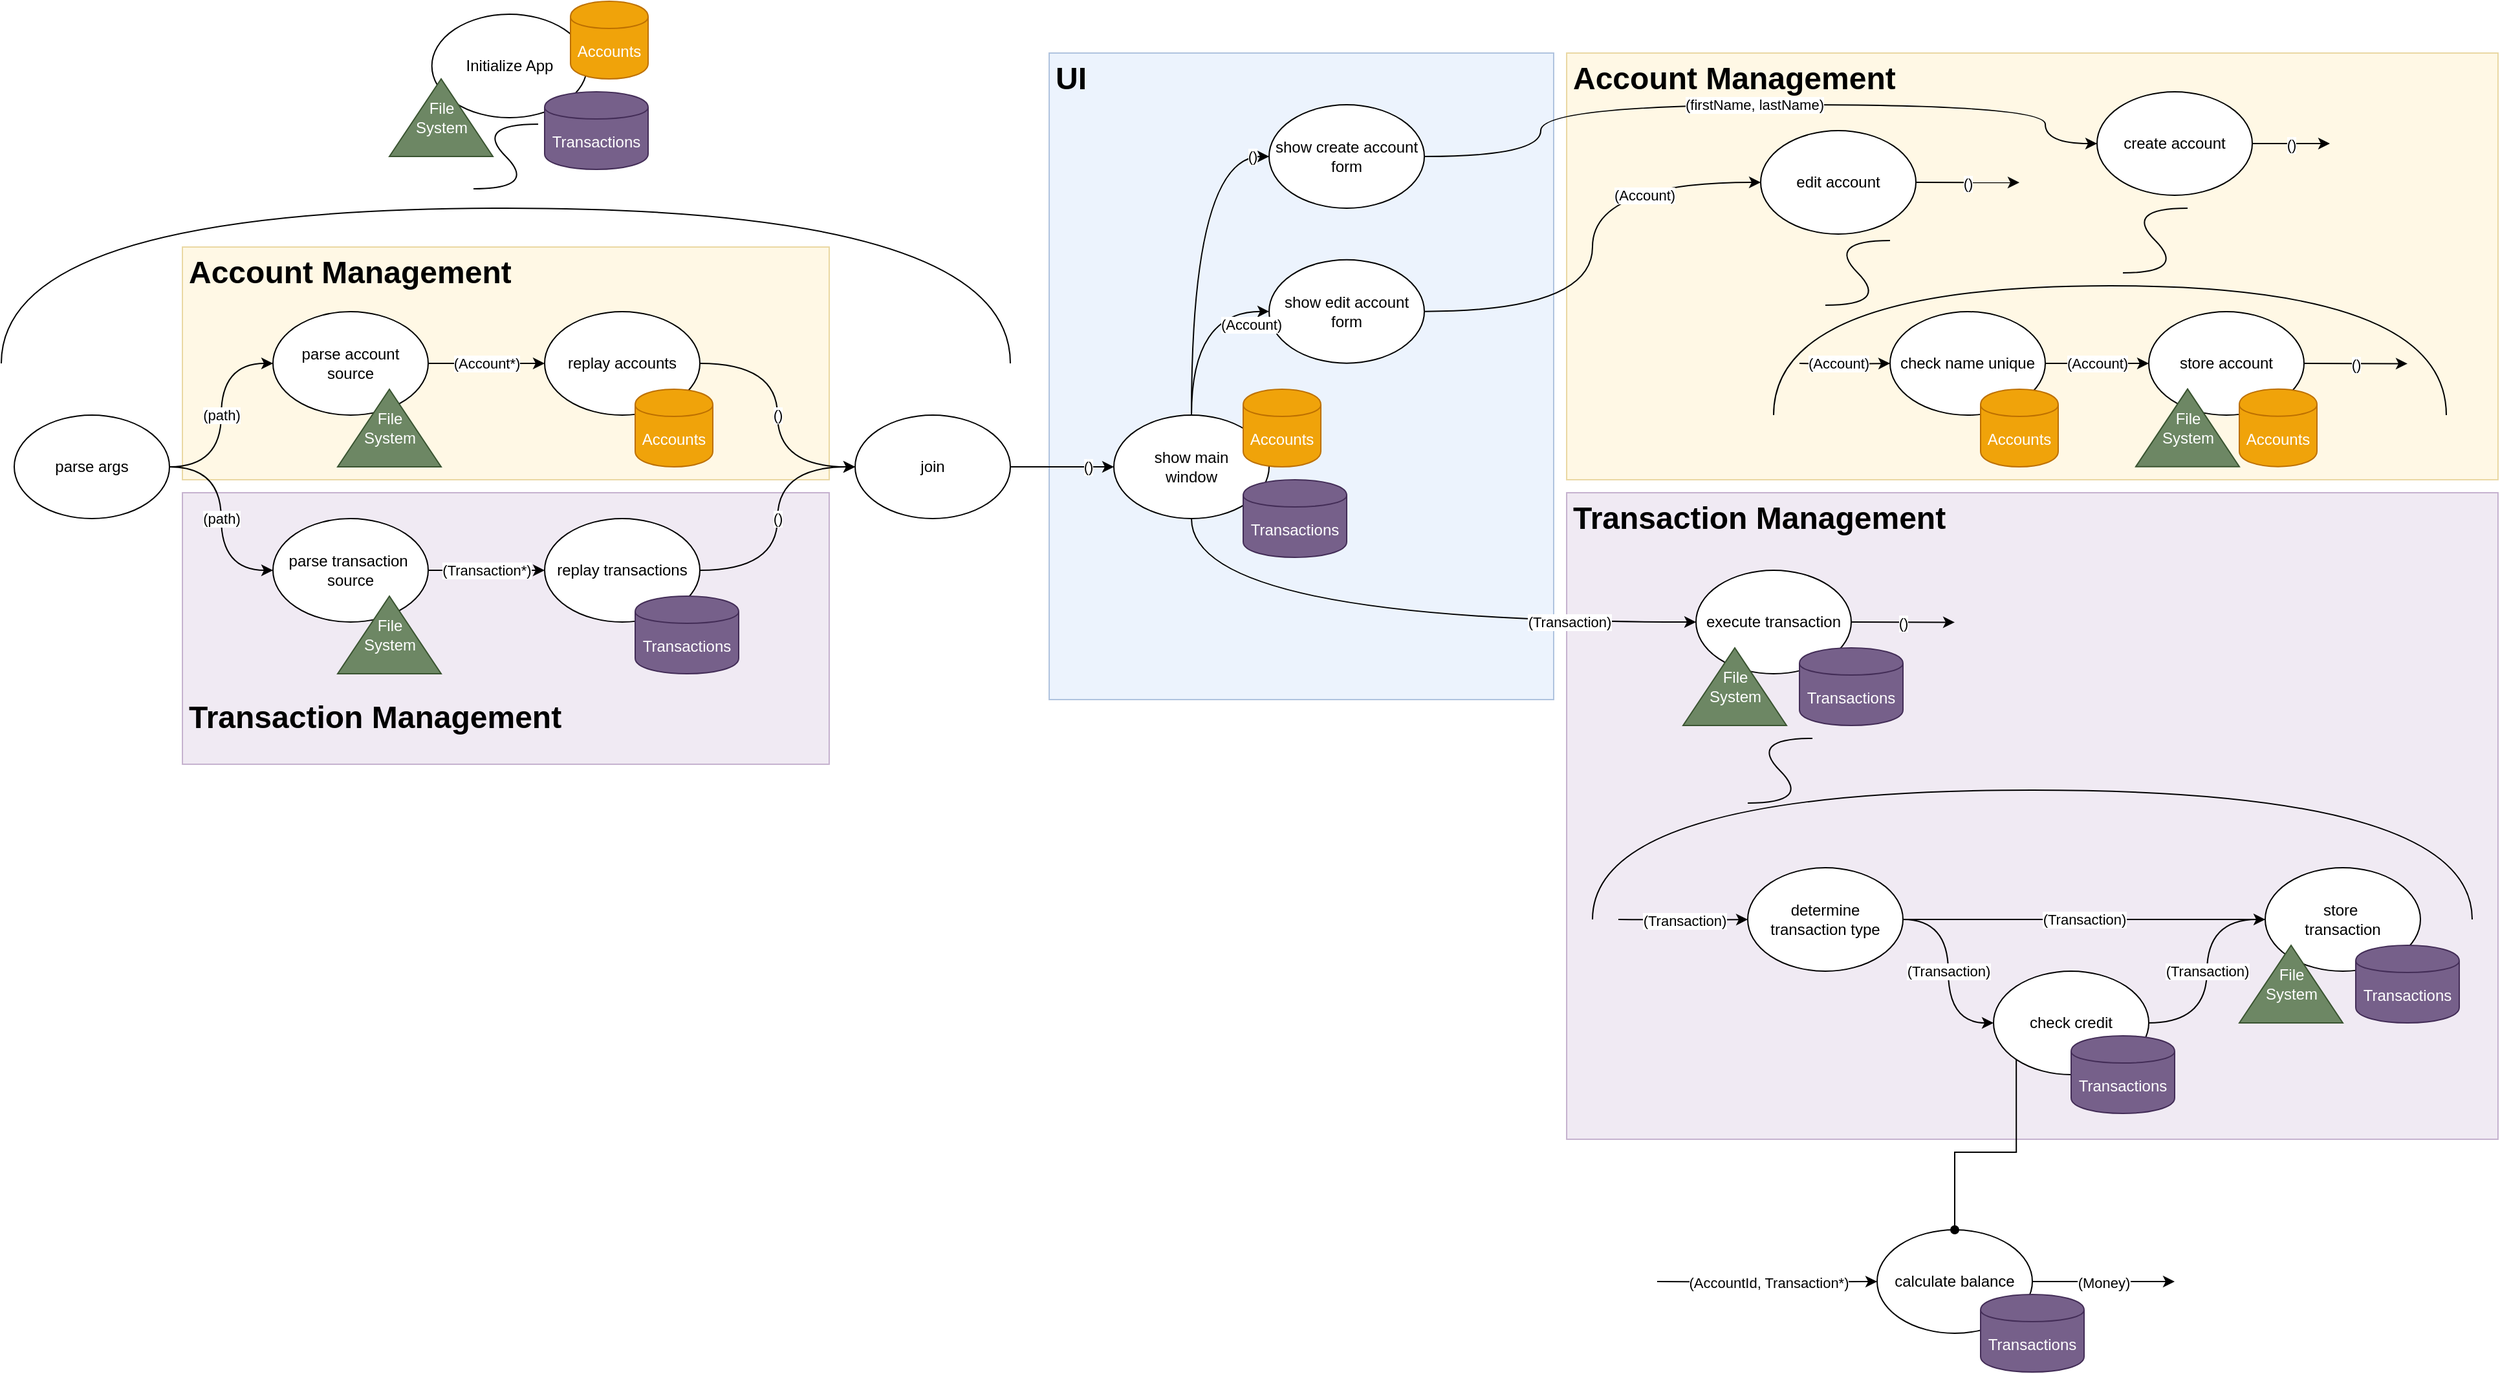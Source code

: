 <mxfile version="12.6.5" type="device"><diagram id="UuFMKqOc_4GAJXFM7MN-" name="Page-1"><mxGraphModel dx="1718" dy="2146" grid="1" gridSize="10" guides="1" tooltips="1" connect="1" arrows="1" fold="1" page="1" pageScale="1" pageWidth="827" pageHeight="1169" math="0" shadow="0"><root><mxCell id="0"/><mxCell id="1" parent="0"/><mxCell id="9YYySCrU0qCCxlODrMaQ-3" value="calculate balance" style="ellipse;whiteSpace=wrap;html=1;" vertex="1" parent="1"><mxGeometry x="1470" y="-130.0" width="120" height="80" as="geometry"/></mxCell><mxCell id="9YYySCrU0qCCxlODrMaQ-2" value="&lt;h1&gt;Account Management&lt;/h1&gt;" style="text;html=1;strokeColor=#d6b656;fillColor=#fff2cc;spacing=5;spacingTop=-20;whiteSpace=wrap;overflow=hidden;rounded=0;shadow=0;comic=0;opacity=50;" vertex="1" parent="1"><mxGeometry x="160" y="-890" width="500" height="180" as="geometry"/></mxCell><mxCell id="9YYySCrU0qCCxlODrMaQ-1" value="&lt;h1&gt;Transaction Management&lt;/h1&gt;" style="text;html=1;strokeColor=#9673a6;fillColor=#e1d5e7;spacing=5;spacingTop=-20;whiteSpace=wrap;overflow=hidden;rounded=0;shadow=0;comic=0;opacity=50;labelPosition=center;verticalLabelPosition=middle;align=left;verticalAlign=bottom;" vertex="1" parent="1"><mxGeometry x="160" y="-700" width="500" height="210" as="geometry"/></mxCell><mxCell id="pogjdgx8DvleWzKwPH56-266" value="&lt;h1&gt;Transaction Management&lt;/h1&gt;" style="text;html=1;strokeColor=#9673a6;fillColor=#e1d5e7;spacing=5;spacingTop=-20;whiteSpace=wrap;overflow=hidden;rounded=0;shadow=0;comic=0;opacity=50;" parent="1" vertex="1"><mxGeometry x="1230" y="-700" width="720" height="500" as="geometry"/></mxCell><mxCell id="pogjdgx8DvleWzKwPH56-265" value="&lt;h1&gt;Account Management&lt;/h1&gt;" style="text;html=1;strokeColor=#d6b656;fillColor=#fff2cc;spacing=5;spacingTop=-20;whiteSpace=wrap;overflow=hidden;rounded=0;shadow=0;comic=0;opacity=50;" parent="1" vertex="1"><mxGeometry x="1230" y="-1040" width="720" height="330" as="geometry"/></mxCell><mxCell id="pogjdgx8DvleWzKwPH56-264" value="&lt;h1&gt;UI&lt;/h1&gt;" style="text;html=1;strokeColor=#6c8ebf;fillColor=#dae8fc;spacing=5;spacingTop=-20;whiteSpace=wrap;overflow=hidden;rounded=0;shadow=0;comic=0;opacity=50;" parent="1" vertex="1"><mxGeometry x="830" y="-1040" width="390" height="500" as="geometry"/></mxCell><mxCell id="pogjdgx8DvleWzKwPH56-162" value="(path)" style="edgeStyle=orthogonalEdgeStyle;rounded=0;orthogonalLoop=1;jettySize=auto;html=1;exitX=1;exitY=0.5;exitDx=0;exitDy=0;entryX=0;entryY=0.5;entryDx=0;entryDy=0;curved=1;" parent="1" source="pogjdgx8DvleWzKwPH56-160" target="pogjdgx8DvleWzKwPH56-161" edge="1"><mxGeometry relative="1" as="geometry"/></mxCell><mxCell id="pogjdgx8DvleWzKwPH56-190" value="(path)" style="rounded=0;orthogonalLoop=1;jettySize=auto;html=1;exitX=1;exitY=0.5;exitDx=0;exitDy=0;entryX=0;entryY=0.5;entryDx=0;entryDy=0;edgeStyle=orthogonalEdgeStyle;curved=1;" parent="1" source="pogjdgx8DvleWzKwPH56-160" target="pogjdgx8DvleWzKwPH56-184" edge="1"><mxGeometry relative="1" as="geometry"/></mxCell><mxCell id="pogjdgx8DvleWzKwPH56-160" value="parse args" style="ellipse;whiteSpace=wrap;html=1;" parent="1" vertex="1"><mxGeometry x="30" y="-760" width="120" height="80" as="geometry"/></mxCell><mxCell id="pogjdgx8DvleWzKwPH56-164" value="(Account*)" style="edgeStyle=orthogonalEdgeStyle;rounded=0;orthogonalLoop=1;jettySize=auto;html=1;exitX=1;exitY=0.5;exitDx=0;exitDy=0;entryX=0;entryY=0.5;entryDx=0;entryDy=0;" parent="1" source="pogjdgx8DvleWzKwPH56-161" target="pogjdgx8DvleWzKwPH56-165" edge="1"><mxGeometry relative="1" as="geometry"><mxPoint x="270" y="-800" as="targetPoint"/></mxGeometry></mxCell><mxCell id="pogjdgx8DvleWzKwPH56-161" value="parse account &lt;br&gt;source" style="ellipse;whiteSpace=wrap;html=1;" parent="1" vertex="1"><mxGeometry x="230" y="-840" width="120" height="80" as="geometry"/></mxCell><mxCell id="pogjdgx8DvleWzKwPH56-221" value="()" style="edgeStyle=orthogonalEdgeStyle;curved=1;rounded=0;orthogonalLoop=1;jettySize=auto;html=1;exitX=1;exitY=0.5;exitDx=0;exitDy=0;entryX=0;entryY=0.5;entryDx=0;entryDy=0;" parent="1" source="pogjdgx8DvleWzKwPH56-165" target="pogjdgx8DvleWzKwPH56-258" edge="1"><mxGeometry relative="1" as="geometry"/></mxCell><mxCell id="pogjdgx8DvleWzKwPH56-165" value="replay accounts" style="ellipse;whiteSpace=wrap;html=1;" parent="1" vertex="1"><mxGeometry x="440" y="-840" width="120" height="80" as="geometry"/></mxCell><mxCell id="pogjdgx8DvleWzKwPH56-171" value="File &lt;br&gt;System" style="verticalLabelPosition=middle;verticalAlign=middle;html=1;shape=mxgraph.basic.acute_triangle;dx=0.5;rounded=0;shadow=0;comic=0;horizontal=1;labelPosition=center;align=center;fillColor=#6d8764;strokeColor=#3A5431;fontColor=#ffffff;" parent="1" vertex="1"><mxGeometry x="280" y="-780" width="80" height="60" as="geometry"/></mxCell><mxCell id="pogjdgx8DvleWzKwPH56-196" value="()" style="edgeStyle=orthogonalEdgeStyle;curved=1;rounded=0;orthogonalLoop=1;jettySize=auto;html=1;exitX=1;exitY=0.5;exitDx=0;exitDy=0;" parent="1" source="pogjdgx8DvleWzKwPH56-173" edge="1"><mxGeometry relative="1" as="geometry"><mxPoint x="1820" y="-970" as="targetPoint"/></mxGeometry></mxCell><mxCell id="pogjdgx8DvleWzKwPH56-173" value="create account" style="ellipse;whiteSpace=wrap;html=1;" parent="1" vertex="1"><mxGeometry x="1640" y="-1010" width="120" height="80" as="geometry"/></mxCell><mxCell id="pogjdgx8DvleWzKwPH56-178" value="Accounts" style="shape=cylinder;whiteSpace=wrap;html=1;boundedLbl=1;backgroundOutline=1;rounded=0;shadow=0;comic=0;fillColor=#f0a30a;strokeColor=#BD7000;fontColor=#ffffff;" parent="1" vertex="1"><mxGeometry x="510" y="-780" width="60" height="60" as="geometry"/></mxCell><mxCell id="pogjdgx8DvleWzKwPH56-198" value="()" style="edgeStyle=orthogonalEdgeStyle;curved=1;rounded=0;orthogonalLoop=1;jettySize=auto;html=1;exitX=1;exitY=0.5;exitDx=0;exitDy=0;" parent="1" source="pogjdgx8DvleWzKwPH56-179" edge="1"><mxGeometry relative="1" as="geometry"><mxPoint x="1580" y="-939.83" as="targetPoint"/></mxGeometry></mxCell><mxCell id="pogjdgx8DvleWzKwPH56-179" value="edit account" style="ellipse;whiteSpace=wrap;html=1;" parent="1" vertex="1"><mxGeometry x="1380" y="-980" width="120" height="80" as="geometry"/></mxCell><mxCell id="pogjdgx8DvleWzKwPH56-181" value="(Account)" style="edgeStyle=orthogonalEdgeStyle;rounded=0;orthogonalLoop=1;jettySize=auto;html=1;entryX=0;entryY=0.5;entryDx=0;entryDy=0;exitX=1;exitY=0.5;exitDx=0;exitDy=0;curved=1;" parent="1" source="pogjdgx8DvleWzKwPH56-216" target="pogjdgx8DvleWzKwPH56-179" edge="1"><mxGeometry x="0.5" y="-10" relative="1" as="geometry"><mxPoint x="1490" y="-966.34" as="sourcePoint"/><mxPoint x="1630" y="-926.34" as="targetPoint"/><mxPoint as="offset"/></mxGeometry></mxCell><mxCell id="pogjdgx8DvleWzKwPH56-183" value="(Transaction*)" style="edgeStyle=orthogonalEdgeStyle;rounded=0;orthogonalLoop=1;jettySize=auto;html=1;exitX=1;exitY=0.5;exitDx=0;exitDy=0;entryX=0;entryY=0.5;entryDx=0;entryDy=0;" parent="1" source="pogjdgx8DvleWzKwPH56-184" target="pogjdgx8DvleWzKwPH56-187" edge="1"><mxGeometry relative="1" as="geometry"><mxPoint x="270" y="-640" as="targetPoint"/></mxGeometry></mxCell><mxCell id="pogjdgx8DvleWzKwPH56-184" value="parse transaction&amp;nbsp;&lt;br&gt;source" style="ellipse;whiteSpace=wrap;html=1;" parent="1" vertex="1"><mxGeometry x="230" y="-680" width="120" height="80" as="geometry"/></mxCell><mxCell id="pogjdgx8DvleWzKwPH56-222" value="()" style="edgeStyle=orthogonalEdgeStyle;curved=1;rounded=0;orthogonalLoop=1;jettySize=auto;html=1;exitX=1;exitY=0.5;exitDx=0;exitDy=0;entryX=0;entryY=0.5;entryDx=0;entryDy=0;" parent="1" source="pogjdgx8DvleWzKwPH56-187" target="pogjdgx8DvleWzKwPH56-258" edge="1"><mxGeometry relative="1" as="geometry"/></mxCell><mxCell id="pogjdgx8DvleWzKwPH56-187" value="replay transactions" style="ellipse;whiteSpace=wrap;html=1;" parent="1" vertex="1"><mxGeometry x="440" y="-680" width="120" height="80" as="geometry"/></mxCell><mxCell id="pogjdgx8DvleWzKwPH56-215" value="()" style="edgeStyle=orthogonalEdgeStyle;curved=1;rounded=0;orthogonalLoop=1;jettySize=auto;html=1;entryX=0;entryY=0.5;entryDx=0;entryDy=0;exitX=0.5;exitY=0;exitDx=0;exitDy=0;" parent="1" source="pogjdgx8DvleWzKwPH56-218" target="pogjdgx8DvleWzKwPH56-214" edge="1"><mxGeometry x="0.897" relative="1" as="geometry"><mxPoint x="1080" y="-1120" as="sourcePoint"/><mxPoint as="offset"/></mxGeometry></mxCell><mxCell id="pogjdgx8DvleWzKwPH56-188" value="File &lt;br&gt;System" style="verticalLabelPosition=middle;verticalAlign=middle;html=1;shape=mxgraph.basic.acute_triangle;dx=0.5;rounded=0;shadow=0;comic=0;horizontal=1;labelPosition=center;align=center;fillColor=#6d8764;strokeColor=#3A5431;fontColor=#ffffff;" parent="1" vertex="1"><mxGeometry x="280" y="-620" width="80" height="60" as="geometry"/></mxCell><mxCell id="pogjdgx8DvleWzKwPH56-189" value="Transactions" style="shape=cylinder;whiteSpace=wrap;html=1;boundedLbl=1;backgroundOutline=1;rounded=0;shadow=0;comic=0;fillColor=#76608a;strokeColor=#432D57;fontColor=#ffffff;" parent="1" vertex="1"><mxGeometry x="510" y="-620" width="80" height="60" as="geometry"/></mxCell><mxCell id="pogjdgx8DvleWzKwPH56-275" value="(firstName, lastName)" style="edgeStyle=orthogonalEdgeStyle;curved=1;rounded=0;orthogonalLoop=1;jettySize=auto;html=1;exitX=1;exitY=0.5;exitDx=0;exitDy=0;entryX=0;entryY=0.5;entryDx=0;entryDy=0;endArrow=classic;endFill=1;" parent="1" source="pogjdgx8DvleWzKwPH56-214" target="pogjdgx8DvleWzKwPH56-173" edge="1"><mxGeometry relative="1" as="geometry"><Array as="points"><mxPoint x="1210" y="-960"/><mxPoint x="1210" y="-1000"/><mxPoint x="1600" y="-1000"/><mxPoint x="1600" y="-970"/></Array></mxGeometry></mxCell><mxCell id="pogjdgx8DvleWzKwPH56-214" value="show create account form" style="ellipse;whiteSpace=wrap;html=1;" parent="1" vertex="1"><mxGeometry x="1000" y="-1000" width="120" height="80" as="geometry"/></mxCell><mxCell id="pogjdgx8DvleWzKwPH56-216" value="show edit account form" style="ellipse;whiteSpace=wrap;html=1;" parent="1" vertex="1"><mxGeometry x="1000" y="-880.17" width="120" height="80" as="geometry"/></mxCell><mxCell id="pogjdgx8DvleWzKwPH56-217" value="(Account)" style="edgeStyle=orthogonalEdgeStyle;curved=1;rounded=0;orthogonalLoop=1;jettySize=auto;html=1;entryX=0;entryY=0.5;entryDx=0;entryDy=0;exitX=0.5;exitY=0;exitDx=0;exitDy=0;" parent="1" source="pogjdgx8DvleWzKwPH56-218" target="pogjdgx8DvleWzKwPH56-216" edge="1"><mxGeometry x="0.794" y="-10" relative="1" as="geometry"><mxPoint x="1080" y="-960" as="sourcePoint"/><mxPoint x="1140.0" y="-970" as="targetPoint"/><mxPoint as="offset"/></mxGeometry></mxCell><mxCell id="pogjdgx8DvleWzKwPH56-218" value="show main &lt;br&gt;window" style="ellipse;whiteSpace=wrap;html=1;" parent="1" vertex="1"><mxGeometry x="880" y="-760" width="120" height="80" as="geometry"/></mxCell><mxCell id="pogjdgx8DvleWzKwPH56-226" value="(Transaction)" style="edgeStyle=orthogonalEdgeStyle;curved=1;rounded=0;orthogonalLoop=1;jettySize=auto;html=1;exitX=0.5;exitY=1;exitDx=0;exitDy=0;entryX=0;entryY=0.5;entryDx=0;entryDy=0;" parent="1" source="pogjdgx8DvleWzKwPH56-218" target="pogjdgx8DvleWzKwPH56-225" edge="1"><mxGeometry x="0.583" relative="1" as="geometry"><mxPoint as="offset"/><mxPoint x="1120" y="-600" as="sourcePoint"/></mxGeometry></mxCell><mxCell id="pogjdgx8DvleWzKwPH56-257" value="()" style="edgeStyle=orthogonalEdgeStyle;curved=1;rounded=0;orthogonalLoop=1;jettySize=auto;html=1;exitX=1;exitY=0.5;exitDx=0;exitDy=0;endArrow=classic;endFill=1;" parent="1" source="pogjdgx8DvleWzKwPH56-225" edge="1"><mxGeometry relative="1" as="geometry"><mxPoint x="1530" y="-599.759" as="targetPoint"/></mxGeometry></mxCell><mxCell id="pogjdgx8DvleWzKwPH56-225" value="execute transaction" style="ellipse;whiteSpace=wrap;html=1;" parent="1" vertex="1"><mxGeometry x="1330" y="-640" width="120" height="80" as="geometry"/></mxCell><mxCell id="pogjdgx8DvleWzKwPH56-227" value="Accounts" style="shape=cylinder;whiteSpace=wrap;html=1;boundedLbl=1;backgroundOutline=1;rounded=0;shadow=0;comic=0;fillColor=#f0a30a;strokeColor=#BD7000;fontColor=#ffffff;" parent="1" vertex="1"><mxGeometry x="980" y="-780" width="60" height="60" as="geometry"/></mxCell><mxCell id="pogjdgx8DvleWzKwPH56-231" value="(Transaction)" style="edgeStyle=orthogonalEdgeStyle;rounded=0;orthogonalLoop=1;jettySize=auto;html=1;entryX=0;entryY=0.5;entryDx=0;entryDy=0;exitX=1;exitY=0.5;exitDx=0;exitDy=0;curved=1;" parent="1" source="pogjdgx8DvleWzKwPH56-233" target="pogjdgx8DvleWzKwPH56-243" edge="1"><mxGeometry relative="1" as="geometry"><mxPoint x="1810" y="-370.42" as="sourcePoint"/><mxPoint x="1650.0" y="-370" as="targetPoint"/><mxPoint as="offset"/></mxGeometry></mxCell><mxCell id="pogjdgx8DvleWzKwPH56-248" value="(Transaction)" style="edgeStyle=orthogonalEdgeStyle;curved=1;rounded=0;orthogonalLoop=1;jettySize=auto;html=1;exitX=1;exitY=0.5;exitDx=0;exitDy=0;entryX=0;entryY=0.5;entryDx=0;entryDy=0;endArrow=none;endFill=0;" parent="1" source="pogjdgx8DvleWzKwPH56-233" target="pogjdgx8DvleWzKwPH56-236" edge="1"><mxGeometry relative="1" as="geometry"/></mxCell><mxCell id="pogjdgx8DvleWzKwPH56-233" value="determine &lt;br&gt;transaction type" style="ellipse;whiteSpace=wrap;html=1;" parent="1" vertex="1"><mxGeometry x="1370" y="-410" width="120" height="80" as="geometry"/></mxCell><mxCell id="pogjdgx8DvleWzKwPH56-192" value="File &lt;br&gt;System" style="verticalLabelPosition=middle;verticalAlign=middle;html=1;shape=mxgraph.basic.acute_triangle;dx=0.5;rounded=0;shadow=0;comic=0;horizontal=1;labelPosition=center;align=center;fillColor=#6d8764;strokeColor=#3A5431;fontColor=#ffffff;" parent="1" vertex="1"><mxGeometry x="1320" y="-580" width="80" height="60" as="geometry"/></mxCell><mxCell id="pogjdgx8DvleWzKwPH56-195" value="Transactions" style="shape=cylinder;whiteSpace=wrap;html=1;boundedLbl=1;backgroundOutline=1;rounded=0;shadow=0;comic=0;fillColor=#76608a;strokeColor=#432D57;fontColor=#ffffff;" parent="1" vertex="1"><mxGeometry x="1410" y="-580" width="80" height="60" as="geometry"/></mxCell><mxCell id="pogjdgx8DvleWzKwPH56-236" value="store&amp;nbsp;&lt;br&gt;transaction" style="ellipse;whiteSpace=wrap;html=1;" parent="1" vertex="1"><mxGeometry x="1770" y="-410.0" width="120" height="80" as="geometry"/></mxCell><mxCell id="pogjdgx8DvleWzKwPH56-213" value="Transactions" style="shape=cylinder;whiteSpace=wrap;html=1;boundedLbl=1;backgroundOutline=1;rounded=0;shadow=0;comic=0;fillColor=#76608a;strokeColor=#432D57;fontColor=#ffffff;" parent="1" vertex="1"><mxGeometry x="1840" y="-350.0" width="80" height="60" as="geometry"/></mxCell><mxCell id="pogjdgx8DvleWzKwPH56-211" value="File &lt;br&gt;System" style="verticalLabelPosition=middle;verticalAlign=middle;html=1;shape=mxgraph.basic.acute_triangle;dx=0.5;rounded=0;shadow=0;comic=0;horizontal=1;labelPosition=center;align=center;fillColor=#6d8764;strokeColor=#3A5431;fontColor=#ffffff;" parent="1" vertex="1"><mxGeometry x="1750" y="-350.0" width="80" height="60" as="geometry"/></mxCell><mxCell id="pogjdgx8DvleWzKwPH56-239" value="" style="curved=1;endArrow=none;html=1;endFill=0;" parent="1" edge="1"><mxGeometry width="50" height="50" relative="1" as="geometry"><mxPoint x="1370" y="-460" as="sourcePoint"/><mxPoint x="1420" y="-510" as="targetPoint"/><Array as="points"><mxPoint x="1420" y="-460"/><mxPoint x="1370" y="-510"/></Array></mxGeometry></mxCell><mxCell id="pogjdgx8DvleWzKwPH56-240" value="" style="endArrow=none;html=1;edgeStyle=orthogonalEdgeStyle;curved=1;" parent="1" edge="1"><mxGeometry width="50" height="50" relative="1" as="geometry"><mxPoint x="1250" y="-370" as="sourcePoint"/><mxPoint x="1930" y="-370" as="targetPoint"/><Array as="points"><mxPoint x="1250" y="-470"/><mxPoint x="1930" y="-470"/></Array></mxGeometry></mxCell><mxCell id="pogjdgx8DvleWzKwPH56-242" value="(Transaction)" style="edgeStyle=orthogonalEdgeStyle;curved=1;rounded=0;orthogonalLoop=1;jettySize=auto;html=1;exitX=1;exitY=0.5;exitDx=0;exitDy=0;entryX=0;entryY=0.5;entryDx=0;entryDy=0;" parent="1" source="pogjdgx8DvleWzKwPH56-243" target="pogjdgx8DvleWzKwPH56-236" edge="1"><mxGeometry relative="1" as="geometry"><mxPoint x="1890.0" y="-190" as="targetPoint"/><mxPoint as="offset"/></mxGeometry></mxCell><mxCell id="9YYySCrU0qCCxlODrMaQ-7" style="edgeStyle=orthogonalEdgeStyle;rounded=0;orthogonalLoop=1;jettySize=auto;html=1;exitX=0;exitY=1;exitDx=0;exitDy=0;entryX=0.5;entryY=0;entryDx=0;entryDy=0;endArrow=oval;endFill=1;" edge="1" parent="1" source="pogjdgx8DvleWzKwPH56-243" target="9YYySCrU0qCCxlODrMaQ-3"><mxGeometry relative="1" as="geometry"/></mxCell><mxCell id="pogjdgx8DvleWzKwPH56-243" value="check credit" style="ellipse;whiteSpace=wrap;html=1;" parent="1" vertex="1"><mxGeometry x="1560" y="-330.0" width="120" height="80" as="geometry"/></mxCell><mxCell id="pogjdgx8DvleWzKwPH56-245" value="Transactions" style="shape=cylinder;whiteSpace=wrap;html=1;boundedLbl=1;backgroundOutline=1;rounded=0;shadow=0;comic=0;fillColor=#76608a;strokeColor=#432D57;fontColor=#ffffff;" parent="1" vertex="1"><mxGeometry x="1620" y="-280.0" width="80" height="60" as="geometry"/></mxCell><mxCell id="pogjdgx8DvleWzKwPH56-247" value="(Transaction)" style="edgeStyle=orthogonalEdgeStyle;rounded=0;orthogonalLoop=1;jettySize=auto;html=1;entryX=0;entryY=0.5;entryDx=0;entryDy=0;curved=1;" parent="1" target="pogjdgx8DvleWzKwPH56-233" edge="1"><mxGeometry relative="1" as="geometry"><mxPoint x="1270" y="-370" as="sourcePoint"/><mxPoint x="1340.0" y="-490" as="targetPoint"/><mxPoint as="offset"/></mxGeometry></mxCell><mxCell id="pogjdgx8DvleWzKwPH56-255" value="(Account)" style="edgeStyle=orthogonalEdgeStyle;curved=1;rounded=0;orthogonalLoop=1;jettySize=auto;html=1;exitX=1;exitY=0.5;exitDx=0;exitDy=0;entryX=0;entryY=0.5;entryDx=0;entryDy=0;endArrow=classic;endFill=1;" parent="1" source="pogjdgx8DvleWzKwPH56-250" target="pogjdgx8DvleWzKwPH56-253" edge="1"><mxGeometry relative="1" as="geometry"/></mxCell><mxCell id="pogjdgx8DvleWzKwPH56-250" value="check name unique" style="ellipse;whiteSpace=wrap;html=1;" parent="1" vertex="1"><mxGeometry x="1480" y="-840" width="120" height="80" as="geometry"/></mxCell><mxCell id="pogjdgx8DvleWzKwPH56-251" value="Accounts" style="shape=cylinder;whiteSpace=wrap;html=1;boundedLbl=1;backgroundOutline=1;rounded=0;shadow=0;comic=0;fillColor=#f0a30a;strokeColor=#BD7000;fontColor=#ffffff;" parent="1" vertex="1"><mxGeometry x="1550" y="-780" width="60" height="60" as="geometry"/></mxCell><mxCell id="pogjdgx8DvleWzKwPH56-256" value="()" style="edgeStyle=orthogonalEdgeStyle;curved=1;rounded=0;orthogonalLoop=1;jettySize=auto;html=1;exitX=1;exitY=0.5;exitDx=0;exitDy=0;endArrow=classic;endFill=1;" parent="1" source="pogjdgx8DvleWzKwPH56-253" edge="1"><mxGeometry relative="1" as="geometry"><mxPoint x="1880" y="-799.759" as="targetPoint"/></mxGeometry></mxCell><mxCell id="pogjdgx8DvleWzKwPH56-253" value="store account" style="ellipse;whiteSpace=wrap;html=1;" parent="1" vertex="1"><mxGeometry x="1680" y="-840" width="120" height="80" as="geometry"/></mxCell><mxCell id="pogjdgx8DvleWzKwPH56-175" value="File &lt;br&gt;System" style="verticalLabelPosition=middle;verticalAlign=middle;html=1;shape=mxgraph.basic.acute_triangle;dx=0.5;rounded=0;shadow=0;comic=0;horizontal=1;labelPosition=center;align=center;fillColor=#6d8764;strokeColor=#3A5431;fontColor=#ffffff;" parent="1" vertex="1"><mxGeometry x="1670" y="-780.17" width="80" height="60" as="geometry"/></mxCell><mxCell id="pogjdgx8DvleWzKwPH56-177" value="Accounts" style="shape=cylinder;whiteSpace=wrap;html=1;boundedLbl=1;backgroundOutline=1;rounded=0;shadow=0;comic=0;fillColor=#f0a30a;strokeColor=#BD7000;fontColor=#ffffff;" parent="1" vertex="1"><mxGeometry x="1750" y="-780.17" width="60" height="60" as="geometry"/></mxCell><mxCell id="pogjdgx8DvleWzKwPH56-259" value="()" style="edgeStyle=orthogonalEdgeStyle;curved=1;rounded=0;orthogonalLoop=1;jettySize=auto;html=1;exitX=1;exitY=0.5;exitDx=0;exitDy=0;entryX=0;entryY=0.5;entryDx=0;entryDy=0;endArrow=classic;endFill=1;" parent="1" source="pogjdgx8DvleWzKwPH56-258" target="pogjdgx8DvleWzKwPH56-218" edge="1"><mxGeometry x="0.5" relative="1" as="geometry"><mxPoint as="offset"/></mxGeometry></mxCell><mxCell id="pogjdgx8DvleWzKwPH56-258" value="join" style="ellipse;whiteSpace=wrap;html=1;" parent="1" vertex="1"><mxGeometry x="680" y="-760" width="120" height="80" as="geometry"/></mxCell><mxCell id="pogjdgx8DvleWzKwPH56-260" value="Transactions" style="shape=cylinder;whiteSpace=wrap;html=1;boundedLbl=1;backgroundOutline=1;rounded=0;shadow=0;comic=0;fillColor=#76608a;strokeColor=#432D57;fontColor=#ffffff;" parent="1" vertex="1"><mxGeometry x="980" y="-710" width="80" height="60" as="geometry"/></mxCell><mxCell id="pogjdgx8DvleWzKwPH56-271" value="" style="endArrow=none;html=1;edgeStyle=orthogonalEdgeStyle;curved=1;" parent="1" edge="1"><mxGeometry width="50" height="50" relative="1" as="geometry"><mxPoint x="1390" y="-760" as="sourcePoint"/><mxPoint x="1910" y="-760" as="targetPoint"/><Array as="points"><mxPoint x="1390" y="-760"/><mxPoint x="1390" y="-860"/><mxPoint x="1910" y="-860"/></Array></mxGeometry></mxCell><mxCell id="pogjdgx8DvleWzKwPH56-272" value="" style="curved=1;endArrow=none;html=1;endFill=0;" parent="1" edge="1"><mxGeometry width="50" height="50" relative="1" as="geometry"><mxPoint x="1480" y="-895.0" as="sourcePoint"/><mxPoint x="1430" y="-845.0" as="targetPoint"/><Array as="points"><mxPoint x="1430" y="-895.0"/><mxPoint x="1480" y="-845.0"/></Array></mxGeometry></mxCell><mxCell id="pogjdgx8DvleWzKwPH56-273" value="" style="curved=1;endArrow=none;html=1;endFill=0;" parent="1" edge="1"><mxGeometry width="50" height="50" relative="1" as="geometry"><mxPoint x="1710" y="-920" as="sourcePoint"/><mxPoint x="1660" y="-870" as="targetPoint"/><Array as="points"><mxPoint x="1660" y="-920.0"/><mxPoint x="1710" y="-870.0"/></Array></mxGeometry></mxCell><mxCell id="pogjdgx8DvleWzKwPH56-277" value="(Account)" style="edgeStyle=orthogonalEdgeStyle;curved=1;rounded=0;orthogonalLoop=1;jettySize=auto;html=1;entryX=0;entryY=0.5;entryDx=0;entryDy=0;endArrow=classic;endFill=1;" parent="1" target="pogjdgx8DvleWzKwPH56-250" edge="1"><mxGeometry x="-0.143" relative="1" as="geometry"><mxPoint x="1410" y="-800" as="sourcePoint"/><mxPoint x="1460.0" y="-800.86" as="targetPoint"/><mxPoint as="offset"/></mxGeometry></mxCell><mxCell id="9YYySCrU0qCCxlODrMaQ-4" value="Transactions" style="shape=cylinder;whiteSpace=wrap;html=1;boundedLbl=1;backgroundOutline=1;rounded=0;shadow=0;comic=0;fillColor=#76608a;strokeColor=#432D57;fontColor=#ffffff;" vertex="1" parent="1"><mxGeometry x="1550" y="-80.0" width="80" height="60" as="geometry"/></mxCell><mxCell id="9YYySCrU0qCCxlODrMaQ-5" value="(AccountId, Transaction*)" style="edgeStyle=orthogonalEdgeStyle;rounded=0;orthogonalLoop=1;jettySize=auto;html=1;entryX=0;entryY=0.5;entryDx=0;entryDy=0;curved=1;" edge="1" parent="1" target="9YYySCrU0qCCxlODrMaQ-3"><mxGeometry relative="1" as="geometry"><mxPoint x="1300" y="-90" as="sourcePoint"/><mxPoint x="1460.0" y="-80" as="targetPoint"/><mxPoint as="offset"/></mxGeometry></mxCell><mxCell id="9YYySCrU0qCCxlODrMaQ-6" value="(Money)" style="edgeStyle=orthogonalEdgeStyle;rounded=0;orthogonalLoop=1;jettySize=auto;html=1;curved=1;exitX=1;exitY=0.5;exitDx=0;exitDy=0;" edge="1" parent="1" source="9YYySCrU0qCCxlODrMaQ-3"><mxGeometry relative="1" as="geometry"><mxPoint x="1640" y="-90.42" as="sourcePoint"/><mxPoint x="1700" y="-90" as="targetPoint"/><mxPoint as="offset"/></mxGeometry></mxCell><mxCell id="9YYySCrU0qCCxlODrMaQ-8" value="Initialize App" style="ellipse;whiteSpace=wrap;html=1;align=center;" vertex="1" parent="1"><mxGeometry x="352.83" y="-1070" width="120" height="80" as="geometry"/></mxCell><mxCell id="9YYySCrU0qCCxlODrMaQ-9" value="" style="curved=1;endArrow=none;html=1;endFill=0;" edge="1" parent="1"><mxGeometry width="50" height="50" relative="1" as="geometry"><mxPoint x="385" y="-935" as="sourcePoint"/><mxPoint x="435" y="-985" as="targetPoint"/><Array as="points"><mxPoint x="435" y="-935"/><mxPoint x="385" y="-985"/></Array></mxGeometry></mxCell><mxCell id="9YYySCrU0qCCxlODrMaQ-10" value="" style="endArrow=none;html=1;edgeStyle=orthogonalEdgeStyle;curved=1;" edge="1" parent="1"><mxGeometry width="50" height="50" relative="1" as="geometry"><mxPoint x="20" y="-800" as="sourcePoint"/><mxPoint x="800" y="-800" as="targetPoint"/><Array as="points"><mxPoint x="20" y="-920"/><mxPoint x="800" y="-920"/></Array></mxGeometry></mxCell><mxCell id="9YYySCrU0qCCxlODrMaQ-11" value="File &lt;br&gt;System" style="verticalLabelPosition=middle;verticalAlign=middle;html=1;shape=mxgraph.basic.acute_triangle;dx=0.5;rounded=0;shadow=0;comic=0;horizontal=1;labelPosition=center;align=center;fillColor=#6d8764;strokeColor=#3A5431;fontColor=#ffffff;" vertex="1" parent="1"><mxGeometry x="320" y="-1020" width="80" height="60" as="geometry"/></mxCell><mxCell id="9YYySCrU0qCCxlODrMaQ-12" value="Accounts" style="shape=cylinder;whiteSpace=wrap;html=1;boundedLbl=1;backgroundOutline=1;rounded=0;shadow=0;comic=0;fillColor=#f0a30a;strokeColor=#BD7000;fontColor=#ffffff;" vertex="1" parent="1"><mxGeometry x="460" y="-1080" width="60" height="60" as="geometry"/></mxCell><mxCell id="9YYySCrU0qCCxlODrMaQ-13" value="Transactions" style="shape=cylinder;whiteSpace=wrap;html=1;boundedLbl=1;backgroundOutline=1;rounded=0;shadow=0;comic=0;fillColor=#76608a;strokeColor=#432D57;fontColor=#ffffff;" vertex="1" parent="1"><mxGeometry x="440" y="-1010" width="80" height="60" as="geometry"/></mxCell></root></mxGraphModel></diagram></mxfile>